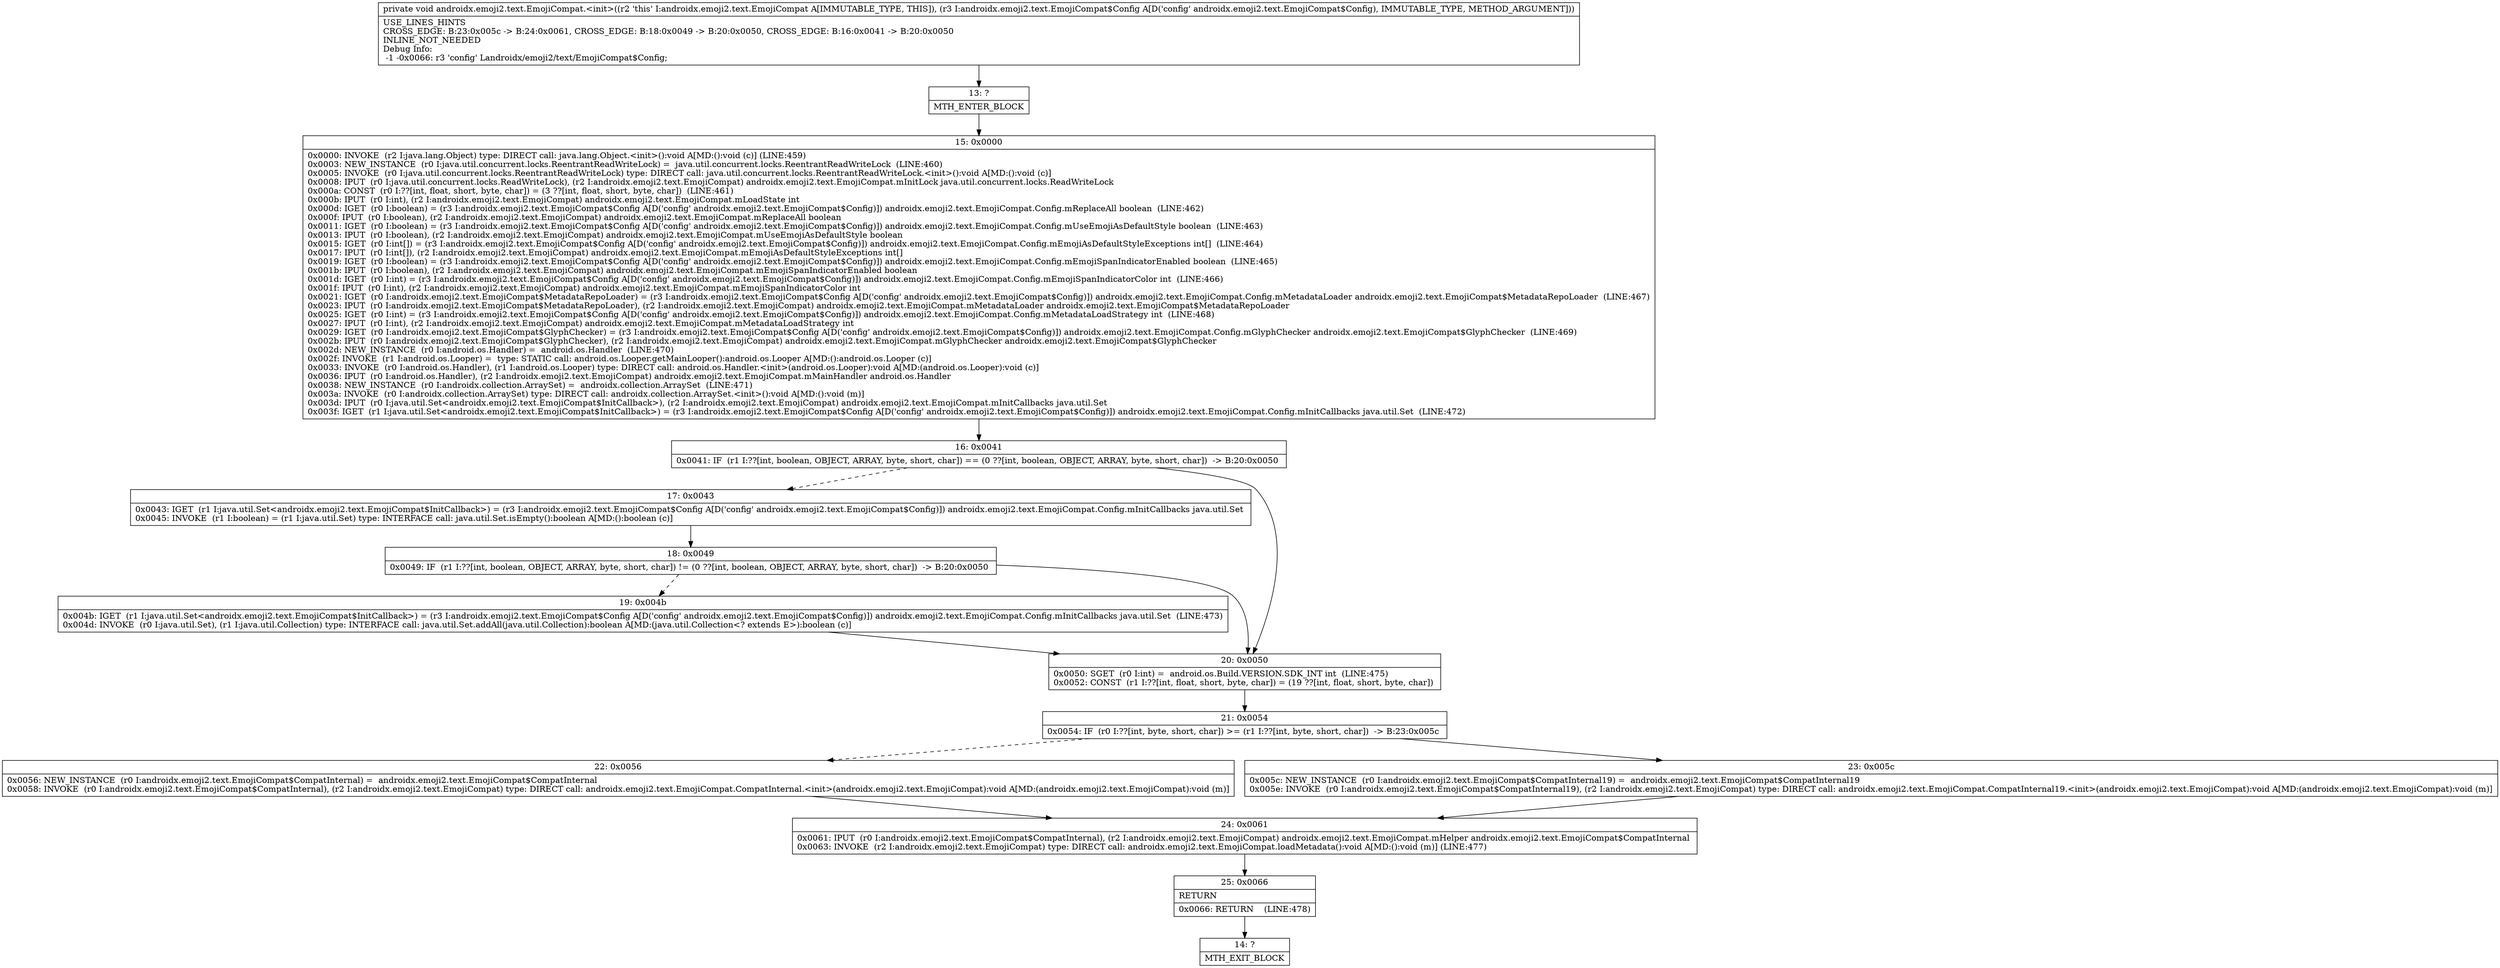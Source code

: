 digraph "CFG forandroidx.emoji2.text.EmojiCompat.\<init\>(Landroidx\/emoji2\/text\/EmojiCompat$Config;)V" {
Node_13 [shape=record,label="{13\:\ ?|MTH_ENTER_BLOCK\l}"];
Node_15 [shape=record,label="{15\:\ 0x0000|0x0000: INVOKE  (r2 I:java.lang.Object) type: DIRECT call: java.lang.Object.\<init\>():void A[MD:():void (c)] (LINE:459)\l0x0003: NEW_INSTANCE  (r0 I:java.util.concurrent.locks.ReentrantReadWriteLock) =  java.util.concurrent.locks.ReentrantReadWriteLock  (LINE:460)\l0x0005: INVOKE  (r0 I:java.util.concurrent.locks.ReentrantReadWriteLock) type: DIRECT call: java.util.concurrent.locks.ReentrantReadWriteLock.\<init\>():void A[MD:():void (c)]\l0x0008: IPUT  (r0 I:java.util.concurrent.locks.ReadWriteLock), (r2 I:androidx.emoji2.text.EmojiCompat) androidx.emoji2.text.EmojiCompat.mInitLock java.util.concurrent.locks.ReadWriteLock \l0x000a: CONST  (r0 I:??[int, float, short, byte, char]) = (3 ??[int, float, short, byte, char])  (LINE:461)\l0x000b: IPUT  (r0 I:int), (r2 I:androidx.emoji2.text.EmojiCompat) androidx.emoji2.text.EmojiCompat.mLoadState int \l0x000d: IGET  (r0 I:boolean) = (r3 I:androidx.emoji2.text.EmojiCompat$Config A[D('config' androidx.emoji2.text.EmojiCompat$Config)]) androidx.emoji2.text.EmojiCompat.Config.mReplaceAll boolean  (LINE:462)\l0x000f: IPUT  (r0 I:boolean), (r2 I:androidx.emoji2.text.EmojiCompat) androidx.emoji2.text.EmojiCompat.mReplaceAll boolean \l0x0011: IGET  (r0 I:boolean) = (r3 I:androidx.emoji2.text.EmojiCompat$Config A[D('config' androidx.emoji2.text.EmojiCompat$Config)]) androidx.emoji2.text.EmojiCompat.Config.mUseEmojiAsDefaultStyle boolean  (LINE:463)\l0x0013: IPUT  (r0 I:boolean), (r2 I:androidx.emoji2.text.EmojiCompat) androidx.emoji2.text.EmojiCompat.mUseEmojiAsDefaultStyle boolean \l0x0015: IGET  (r0 I:int[]) = (r3 I:androidx.emoji2.text.EmojiCompat$Config A[D('config' androidx.emoji2.text.EmojiCompat$Config)]) androidx.emoji2.text.EmojiCompat.Config.mEmojiAsDefaultStyleExceptions int[]  (LINE:464)\l0x0017: IPUT  (r0 I:int[]), (r2 I:androidx.emoji2.text.EmojiCompat) androidx.emoji2.text.EmojiCompat.mEmojiAsDefaultStyleExceptions int[] \l0x0019: IGET  (r0 I:boolean) = (r3 I:androidx.emoji2.text.EmojiCompat$Config A[D('config' androidx.emoji2.text.EmojiCompat$Config)]) androidx.emoji2.text.EmojiCompat.Config.mEmojiSpanIndicatorEnabled boolean  (LINE:465)\l0x001b: IPUT  (r0 I:boolean), (r2 I:androidx.emoji2.text.EmojiCompat) androidx.emoji2.text.EmojiCompat.mEmojiSpanIndicatorEnabled boolean \l0x001d: IGET  (r0 I:int) = (r3 I:androidx.emoji2.text.EmojiCompat$Config A[D('config' androidx.emoji2.text.EmojiCompat$Config)]) androidx.emoji2.text.EmojiCompat.Config.mEmojiSpanIndicatorColor int  (LINE:466)\l0x001f: IPUT  (r0 I:int), (r2 I:androidx.emoji2.text.EmojiCompat) androidx.emoji2.text.EmojiCompat.mEmojiSpanIndicatorColor int \l0x0021: IGET  (r0 I:androidx.emoji2.text.EmojiCompat$MetadataRepoLoader) = (r3 I:androidx.emoji2.text.EmojiCompat$Config A[D('config' androidx.emoji2.text.EmojiCompat$Config)]) androidx.emoji2.text.EmojiCompat.Config.mMetadataLoader androidx.emoji2.text.EmojiCompat$MetadataRepoLoader  (LINE:467)\l0x0023: IPUT  (r0 I:androidx.emoji2.text.EmojiCompat$MetadataRepoLoader), (r2 I:androidx.emoji2.text.EmojiCompat) androidx.emoji2.text.EmojiCompat.mMetadataLoader androidx.emoji2.text.EmojiCompat$MetadataRepoLoader \l0x0025: IGET  (r0 I:int) = (r3 I:androidx.emoji2.text.EmojiCompat$Config A[D('config' androidx.emoji2.text.EmojiCompat$Config)]) androidx.emoji2.text.EmojiCompat.Config.mMetadataLoadStrategy int  (LINE:468)\l0x0027: IPUT  (r0 I:int), (r2 I:androidx.emoji2.text.EmojiCompat) androidx.emoji2.text.EmojiCompat.mMetadataLoadStrategy int \l0x0029: IGET  (r0 I:androidx.emoji2.text.EmojiCompat$GlyphChecker) = (r3 I:androidx.emoji2.text.EmojiCompat$Config A[D('config' androidx.emoji2.text.EmojiCompat$Config)]) androidx.emoji2.text.EmojiCompat.Config.mGlyphChecker androidx.emoji2.text.EmojiCompat$GlyphChecker  (LINE:469)\l0x002b: IPUT  (r0 I:androidx.emoji2.text.EmojiCompat$GlyphChecker), (r2 I:androidx.emoji2.text.EmojiCompat) androidx.emoji2.text.EmojiCompat.mGlyphChecker androidx.emoji2.text.EmojiCompat$GlyphChecker \l0x002d: NEW_INSTANCE  (r0 I:android.os.Handler) =  android.os.Handler  (LINE:470)\l0x002f: INVOKE  (r1 I:android.os.Looper) =  type: STATIC call: android.os.Looper.getMainLooper():android.os.Looper A[MD:():android.os.Looper (c)]\l0x0033: INVOKE  (r0 I:android.os.Handler), (r1 I:android.os.Looper) type: DIRECT call: android.os.Handler.\<init\>(android.os.Looper):void A[MD:(android.os.Looper):void (c)]\l0x0036: IPUT  (r0 I:android.os.Handler), (r2 I:androidx.emoji2.text.EmojiCompat) androidx.emoji2.text.EmojiCompat.mMainHandler android.os.Handler \l0x0038: NEW_INSTANCE  (r0 I:androidx.collection.ArraySet) =  androidx.collection.ArraySet  (LINE:471)\l0x003a: INVOKE  (r0 I:androidx.collection.ArraySet) type: DIRECT call: androidx.collection.ArraySet.\<init\>():void A[MD:():void (m)]\l0x003d: IPUT  (r0 I:java.util.Set\<androidx.emoji2.text.EmojiCompat$InitCallback\>), (r2 I:androidx.emoji2.text.EmojiCompat) androidx.emoji2.text.EmojiCompat.mInitCallbacks java.util.Set \l0x003f: IGET  (r1 I:java.util.Set\<androidx.emoji2.text.EmojiCompat$InitCallback\>) = (r3 I:androidx.emoji2.text.EmojiCompat$Config A[D('config' androidx.emoji2.text.EmojiCompat$Config)]) androidx.emoji2.text.EmojiCompat.Config.mInitCallbacks java.util.Set  (LINE:472)\l}"];
Node_16 [shape=record,label="{16\:\ 0x0041|0x0041: IF  (r1 I:??[int, boolean, OBJECT, ARRAY, byte, short, char]) == (0 ??[int, boolean, OBJECT, ARRAY, byte, short, char])  \-\> B:20:0x0050 \l}"];
Node_17 [shape=record,label="{17\:\ 0x0043|0x0043: IGET  (r1 I:java.util.Set\<androidx.emoji2.text.EmojiCompat$InitCallback\>) = (r3 I:androidx.emoji2.text.EmojiCompat$Config A[D('config' androidx.emoji2.text.EmojiCompat$Config)]) androidx.emoji2.text.EmojiCompat.Config.mInitCallbacks java.util.Set \l0x0045: INVOKE  (r1 I:boolean) = (r1 I:java.util.Set) type: INTERFACE call: java.util.Set.isEmpty():boolean A[MD:():boolean (c)]\l}"];
Node_18 [shape=record,label="{18\:\ 0x0049|0x0049: IF  (r1 I:??[int, boolean, OBJECT, ARRAY, byte, short, char]) != (0 ??[int, boolean, OBJECT, ARRAY, byte, short, char])  \-\> B:20:0x0050 \l}"];
Node_19 [shape=record,label="{19\:\ 0x004b|0x004b: IGET  (r1 I:java.util.Set\<androidx.emoji2.text.EmojiCompat$InitCallback\>) = (r3 I:androidx.emoji2.text.EmojiCompat$Config A[D('config' androidx.emoji2.text.EmojiCompat$Config)]) androidx.emoji2.text.EmojiCompat.Config.mInitCallbacks java.util.Set  (LINE:473)\l0x004d: INVOKE  (r0 I:java.util.Set), (r1 I:java.util.Collection) type: INTERFACE call: java.util.Set.addAll(java.util.Collection):boolean A[MD:(java.util.Collection\<? extends E\>):boolean (c)]\l}"];
Node_20 [shape=record,label="{20\:\ 0x0050|0x0050: SGET  (r0 I:int) =  android.os.Build.VERSION.SDK_INT int  (LINE:475)\l0x0052: CONST  (r1 I:??[int, float, short, byte, char]) = (19 ??[int, float, short, byte, char]) \l}"];
Node_21 [shape=record,label="{21\:\ 0x0054|0x0054: IF  (r0 I:??[int, byte, short, char]) \>= (r1 I:??[int, byte, short, char])  \-\> B:23:0x005c \l}"];
Node_22 [shape=record,label="{22\:\ 0x0056|0x0056: NEW_INSTANCE  (r0 I:androidx.emoji2.text.EmojiCompat$CompatInternal) =  androidx.emoji2.text.EmojiCompat$CompatInternal \l0x0058: INVOKE  (r0 I:androidx.emoji2.text.EmojiCompat$CompatInternal), (r2 I:androidx.emoji2.text.EmojiCompat) type: DIRECT call: androidx.emoji2.text.EmojiCompat.CompatInternal.\<init\>(androidx.emoji2.text.EmojiCompat):void A[MD:(androidx.emoji2.text.EmojiCompat):void (m)]\l}"];
Node_24 [shape=record,label="{24\:\ 0x0061|0x0061: IPUT  (r0 I:androidx.emoji2.text.EmojiCompat$CompatInternal), (r2 I:androidx.emoji2.text.EmojiCompat) androidx.emoji2.text.EmojiCompat.mHelper androidx.emoji2.text.EmojiCompat$CompatInternal \l0x0063: INVOKE  (r2 I:androidx.emoji2.text.EmojiCompat) type: DIRECT call: androidx.emoji2.text.EmojiCompat.loadMetadata():void A[MD:():void (m)] (LINE:477)\l}"];
Node_25 [shape=record,label="{25\:\ 0x0066|RETURN\l|0x0066: RETURN    (LINE:478)\l}"];
Node_14 [shape=record,label="{14\:\ ?|MTH_EXIT_BLOCK\l}"];
Node_23 [shape=record,label="{23\:\ 0x005c|0x005c: NEW_INSTANCE  (r0 I:androidx.emoji2.text.EmojiCompat$CompatInternal19) =  androidx.emoji2.text.EmojiCompat$CompatInternal19 \l0x005e: INVOKE  (r0 I:androidx.emoji2.text.EmojiCompat$CompatInternal19), (r2 I:androidx.emoji2.text.EmojiCompat) type: DIRECT call: androidx.emoji2.text.EmojiCompat.CompatInternal19.\<init\>(androidx.emoji2.text.EmojiCompat):void A[MD:(androidx.emoji2.text.EmojiCompat):void (m)]\l}"];
MethodNode[shape=record,label="{private void androidx.emoji2.text.EmojiCompat.\<init\>((r2 'this' I:androidx.emoji2.text.EmojiCompat A[IMMUTABLE_TYPE, THIS]), (r3 I:androidx.emoji2.text.EmojiCompat$Config A[D('config' androidx.emoji2.text.EmojiCompat$Config), IMMUTABLE_TYPE, METHOD_ARGUMENT]))  | USE_LINES_HINTS\lCROSS_EDGE: B:23:0x005c \-\> B:24:0x0061, CROSS_EDGE: B:18:0x0049 \-\> B:20:0x0050, CROSS_EDGE: B:16:0x0041 \-\> B:20:0x0050\lINLINE_NOT_NEEDED\lDebug Info:\l  \-1 \-0x0066: r3 'config' Landroidx\/emoji2\/text\/EmojiCompat$Config;\l}"];
MethodNode -> Node_13;Node_13 -> Node_15;
Node_15 -> Node_16;
Node_16 -> Node_17[style=dashed];
Node_16 -> Node_20;
Node_17 -> Node_18;
Node_18 -> Node_19[style=dashed];
Node_18 -> Node_20;
Node_19 -> Node_20;
Node_20 -> Node_21;
Node_21 -> Node_22[style=dashed];
Node_21 -> Node_23;
Node_22 -> Node_24;
Node_24 -> Node_25;
Node_25 -> Node_14;
Node_23 -> Node_24;
}

